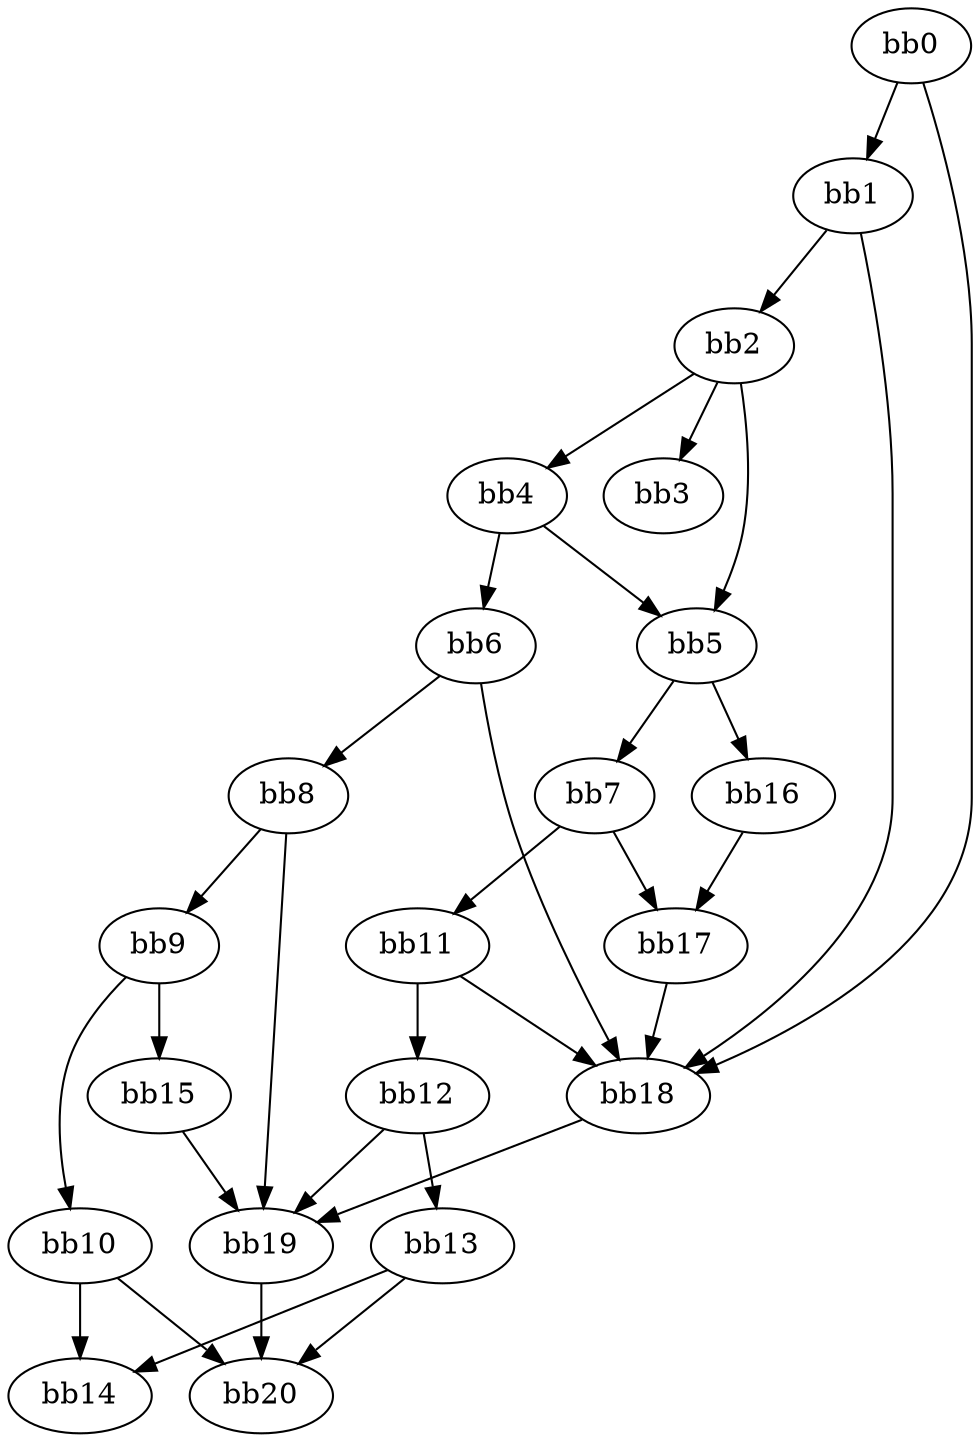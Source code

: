 digraph {
    0 [ label = "bb0\l" ]
    1 [ label = "bb1\l" ]
    2 [ label = "bb2\l" ]
    3 [ label = "bb3\l" ]
    4 [ label = "bb4\l" ]
    5 [ label = "bb5\l" ]
    6 [ label = "bb6\l" ]
    7 [ label = "bb7\l" ]
    8 [ label = "bb8\l" ]
    9 [ label = "bb9\l" ]
    10 [ label = "bb10\l" ]
    11 [ label = "bb11\l" ]
    12 [ label = "bb12\l" ]
    13 [ label = "bb13\l" ]
    14 [ label = "bb14\l" ]
    15 [ label = "bb15\l" ]
    16 [ label = "bb16\l" ]
    17 [ label = "bb17\l" ]
    18 [ label = "bb18\l" ]
    19 [ label = "bb19\l" ]
    20 [ label = "bb20\l" ]
    0 -> 1 [ ]
    0 -> 18 [ ]
    1 -> 2 [ ]
    1 -> 18 [ ]
    2 -> 3 [ ]
    2 -> 4 [ ]
    2 -> 5 [ ]
    4 -> 5 [ ]
    4 -> 6 [ ]
    5 -> 7 [ ]
    5 -> 16 [ ]
    6 -> 8 [ ]
    6 -> 18 [ ]
    7 -> 11 [ ]
    7 -> 17 [ ]
    8 -> 9 [ ]
    8 -> 19 [ ]
    9 -> 10 [ ]
    9 -> 15 [ ]
    10 -> 14 [ ]
    10 -> 20 [ ]
    11 -> 12 [ ]
    11 -> 18 [ ]
    12 -> 13 [ ]
    12 -> 19 [ ]
    13 -> 14 [ ]
    13 -> 20 [ ]
    15 -> 19 [ ]
    16 -> 17 [ ]
    17 -> 18 [ ]
    18 -> 19 [ ]
    19 -> 20 [ ]
}

